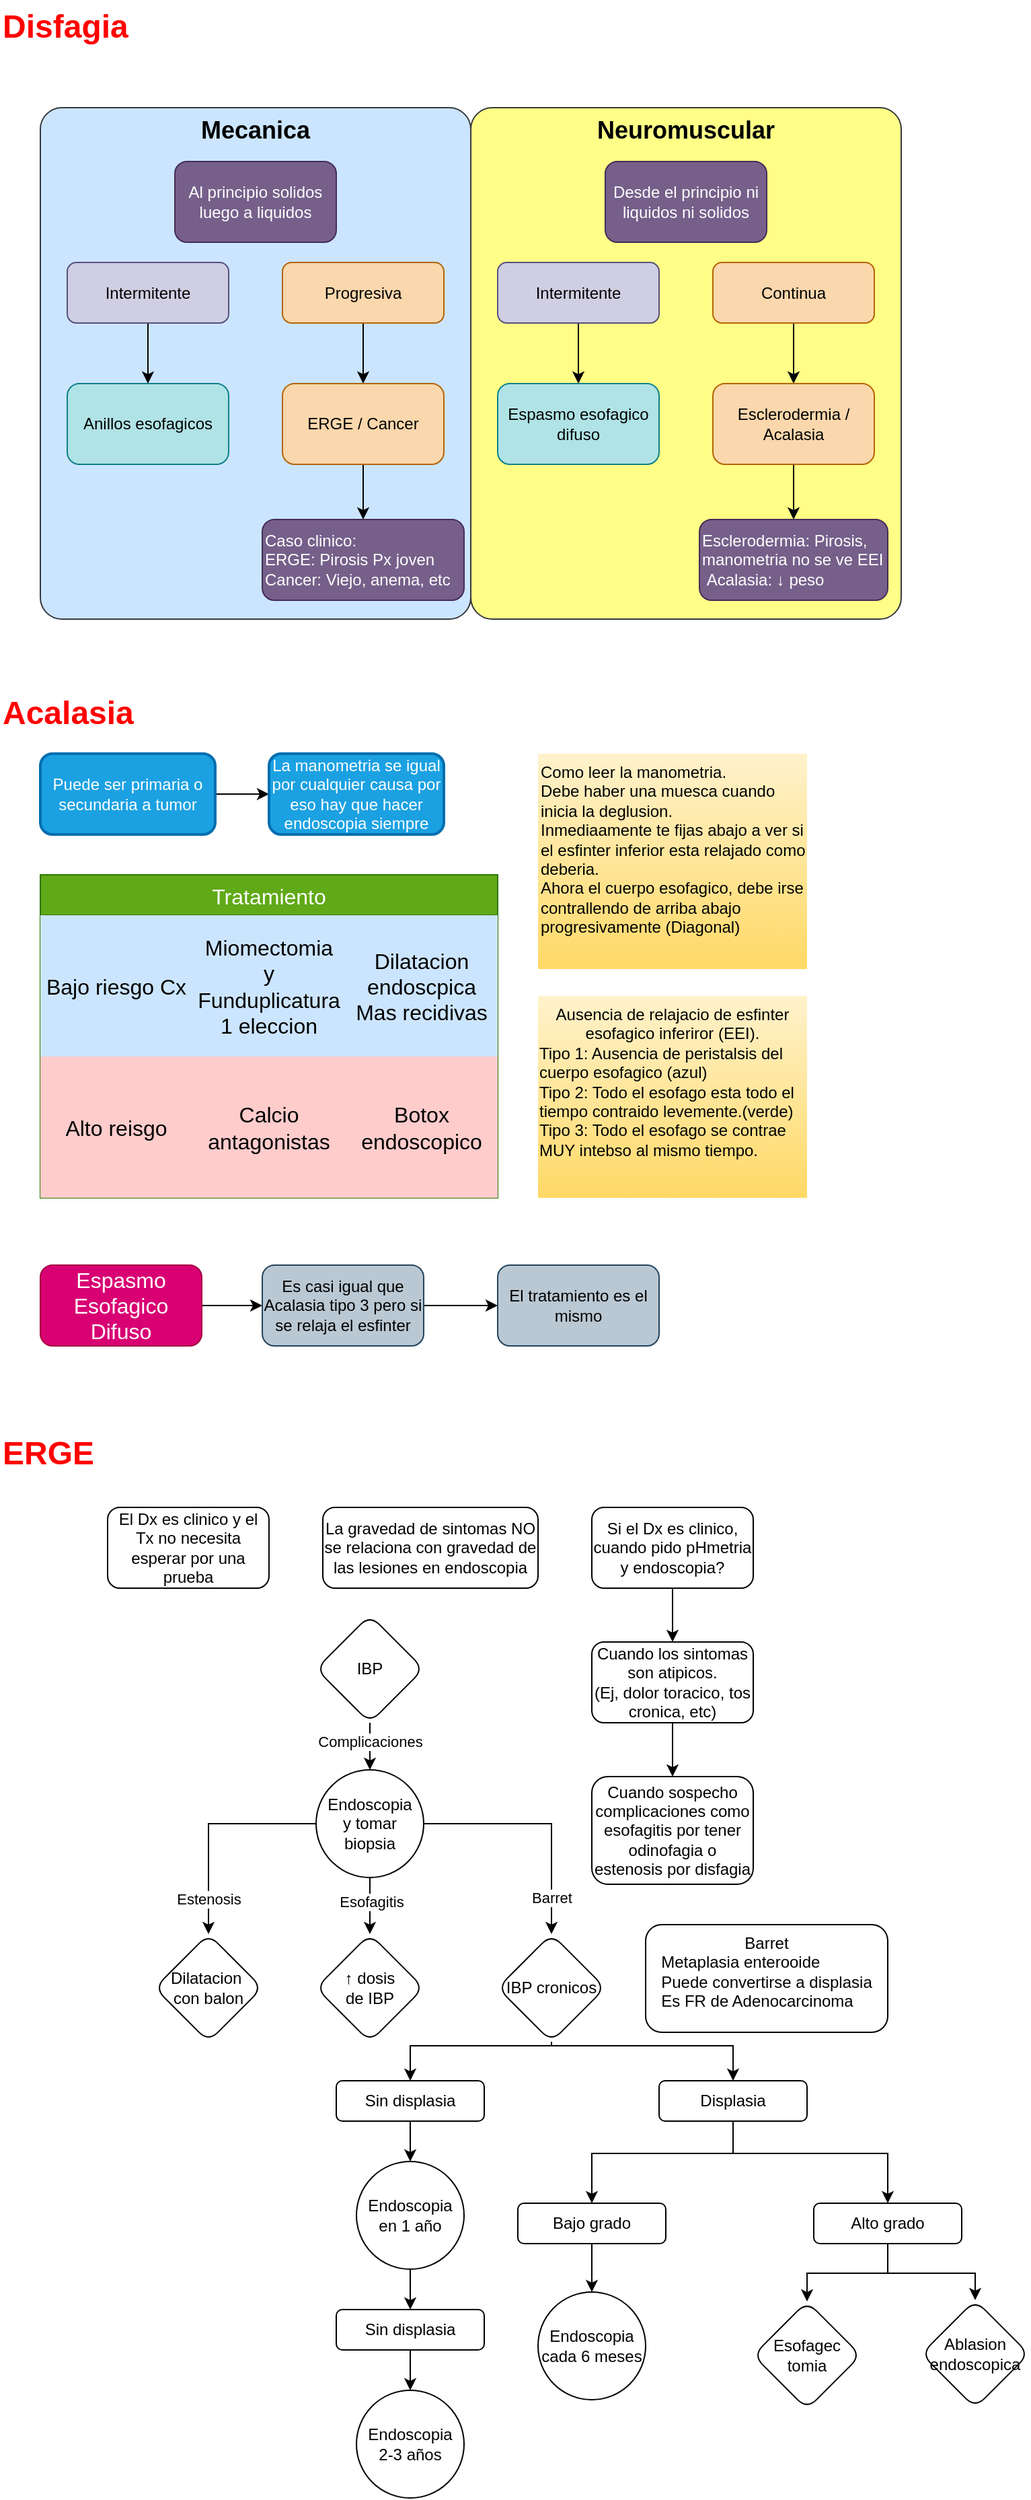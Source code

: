 <mxfile version="21.6.8" type="github">
  <diagram name="Page-1" id="vxQiwhmBXQwjBZL9es7v">
    <mxGraphModel dx="729" dy="748" grid="1" gridSize="10" guides="1" tooltips="1" connect="1" arrows="1" fold="1" page="1" pageScale="1" pageWidth="850" pageHeight="1100" math="0" shadow="0">
      <root>
        <mxCell id="0" />
        <mxCell id="1" parent="0" />
        <mxCell id="oNGUDVq2gTV8FD3QDTzs-1" value="Disfagia" style="text;strokeColor=none;fillColor=none;html=1;fontSize=24;fontStyle=1;verticalAlign=middle;align=left;fontColor=#FF0000;" vertex="1" parent="1">
          <mxGeometry x="40" y="40" width="200" height="40" as="geometry" />
        </mxCell>
        <mxCell id="oNGUDVq2gTV8FD3QDTzs-2" value="Mecanica" style="rounded=1;whiteSpace=wrap;html=1;fontSize=18;strokeColor=#36393d;fillColor=#cce5ff;verticalAlign=top;fontStyle=1;arcSize=5;" vertex="1" parent="1">
          <mxGeometry x="70" y="120" width="320" height="380" as="geometry" />
        </mxCell>
        <mxCell id="oNGUDVq2gTV8FD3QDTzs-3" value="Neuromuscular" style="rounded=1;whiteSpace=wrap;html=1;fontSize=18;strokeColor=#36393d;fillColor=#ffff88;verticalAlign=top;fontStyle=1;arcSize=5;" vertex="1" parent="1">
          <mxGeometry x="390" y="120" width="320" height="380" as="geometry" />
        </mxCell>
        <mxCell id="oNGUDVq2gTV8FD3QDTzs-10" value="" style="edgeStyle=orthogonalEdgeStyle;rounded=0;orthogonalLoop=1;jettySize=auto;html=1;" edge="1" parent="1" source="oNGUDVq2gTV8FD3QDTzs-5" target="oNGUDVq2gTV8FD3QDTzs-9">
          <mxGeometry relative="1" as="geometry" />
        </mxCell>
        <mxCell id="oNGUDVq2gTV8FD3QDTzs-5" value="Intermitente" style="rounded=1;whiteSpace=wrap;html=1;fillColor=#d0cee2;strokeColor=#56517e;" vertex="1" parent="1">
          <mxGeometry x="90" y="235" width="120" height="45" as="geometry" />
        </mxCell>
        <mxCell id="oNGUDVq2gTV8FD3QDTzs-12" value="" style="edgeStyle=orthogonalEdgeStyle;rounded=0;orthogonalLoop=1;jettySize=auto;html=1;" edge="1" parent="1" source="oNGUDVq2gTV8FD3QDTzs-6" target="oNGUDVq2gTV8FD3QDTzs-11">
          <mxGeometry relative="1" as="geometry" />
        </mxCell>
        <mxCell id="oNGUDVq2gTV8FD3QDTzs-6" value="Progresiva" style="rounded=1;whiteSpace=wrap;html=1;fillColor=#fad7ac;strokeColor=#b46504;" vertex="1" parent="1">
          <mxGeometry x="250" y="235" width="120" height="45" as="geometry" />
        </mxCell>
        <mxCell id="oNGUDVq2gTV8FD3QDTzs-16" value="" style="edgeStyle=orthogonalEdgeStyle;rounded=0;orthogonalLoop=1;jettySize=auto;html=1;" edge="1" parent="1" source="oNGUDVq2gTV8FD3QDTzs-7" target="oNGUDVq2gTV8FD3QDTzs-15">
          <mxGeometry relative="1" as="geometry" />
        </mxCell>
        <mxCell id="oNGUDVq2gTV8FD3QDTzs-7" value="Intermitente" style="rounded=1;whiteSpace=wrap;html=1;fillColor=#d0cee2;strokeColor=#56517e;" vertex="1" parent="1">
          <mxGeometry x="410" y="235" width="120" height="45" as="geometry" />
        </mxCell>
        <mxCell id="oNGUDVq2gTV8FD3QDTzs-18" value="" style="edgeStyle=orthogonalEdgeStyle;rounded=0;orthogonalLoop=1;jettySize=auto;html=1;" edge="1" parent="1" source="oNGUDVq2gTV8FD3QDTzs-8" target="oNGUDVq2gTV8FD3QDTzs-17">
          <mxGeometry relative="1" as="geometry" />
        </mxCell>
        <mxCell id="oNGUDVq2gTV8FD3QDTzs-8" value="Continua" style="rounded=1;whiteSpace=wrap;html=1;fillColor=#fad7ac;strokeColor=#b46504;" vertex="1" parent="1">
          <mxGeometry x="570" y="235" width="120" height="45" as="geometry" />
        </mxCell>
        <mxCell id="oNGUDVq2gTV8FD3QDTzs-9" value="Anillos esofagicos" style="rounded=1;whiteSpace=wrap;html=1;fillColor=#b0e3e6;strokeColor=#0e8088;" vertex="1" parent="1">
          <mxGeometry x="90" y="325" width="120" height="60" as="geometry" />
        </mxCell>
        <mxCell id="oNGUDVq2gTV8FD3QDTzs-14" value="" style="edgeStyle=orthogonalEdgeStyle;rounded=0;orthogonalLoop=1;jettySize=auto;html=1;" edge="1" parent="1" source="oNGUDVq2gTV8FD3QDTzs-11" target="oNGUDVq2gTV8FD3QDTzs-13">
          <mxGeometry relative="1" as="geometry" />
        </mxCell>
        <mxCell id="oNGUDVq2gTV8FD3QDTzs-11" value="ERGE / Cancer" style="rounded=1;whiteSpace=wrap;html=1;fillColor=#fad7ac;strokeColor=#b46504;" vertex="1" parent="1">
          <mxGeometry x="250" y="325" width="120" height="60" as="geometry" />
        </mxCell>
        <mxCell id="oNGUDVq2gTV8FD3QDTzs-13" value="Caso clinico:&lt;br&gt;ERGE: Pirosis Px joven&lt;br&gt;Cancer: Viejo, anema, etc" style="rounded=1;whiteSpace=wrap;html=1;align=left;fillColor=#76608a;fontColor=#ffffff;strokeColor=#432D57;" vertex="1" parent="1">
          <mxGeometry x="235" y="426" width="150" height="60" as="geometry" />
        </mxCell>
        <mxCell id="oNGUDVq2gTV8FD3QDTzs-15" value="Espasmo esofagico difuso" style="rounded=1;whiteSpace=wrap;html=1;fillColor=#b0e3e6;strokeColor=#0e8088;" vertex="1" parent="1">
          <mxGeometry x="410" y="325" width="120" height="60" as="geometry" />
        </mxCell>
        <mxCell id="oNGUDVq2gTV8FD3QDTzs-20" value="" style="edgeStyle=orthogonalEdgeStyle;rounded=0;orthogonalLoop=1;jettySize=auto;html=1;" edge="1" parent="1" source="oNGUDVq2gTV8FD3QDTzs-17" target="oNGUDVq2gTV8FD3QDTzs-19">
          <mxGeometry relative="1" as="geometry" />
        </mxCell>
        <mxCell id="oNGUDVq2gTV8FD3QDTzs-17" value="Esclerodermia / Acalasia" style="rounded=1;whiteSpace=wrap;html=1;fillColor=#fad7ac;strokeColor=#b46504;" vertex="1" parent="1">
          <mxGeometry x="570" y="325" width="120" height="60" as="geometry" />
        </mxCell>
        <mxCell id="oNGUDVq2gTV8FD3QDTzs-19" value="Esclerodermia: Pirosis, manometria no se ve EEI&lt;br&gt;&amp;nbsp;Acalasia: ↓ peso" style="rounded=1;whiteSpace=wrap;html=1;align=left;fillColor=#76608a;fontColor=#ffffff;strokeColor=#432D57;" vertex="1" parent="1">
          <mxGeometry x="560" y="426" width="140" height="60" as="geometry" />
        </mxCell>
        <mxCell id="oNGUDVq2gTV8FD3QDTzs-21" value="Al principio solidos luego a liquidos" style="rounded=1;whiteSpace=wrap;html=1;fillColor=#76608a;fontColor=#ffffff;strokeColor=#432D57;" vertex="1" parent="1">
          <mxGeometry x="170" y="160" width="120" height="60" as="geometry" />
        </mxCell>
        <mxCell id="oNGUDVq2gTV8FD3QDTzs-22" value="Desde el principio ni liquidos ni solidos" style="rounded=1;whiteSpace=wrap;html=1;fillColor=#76608a;fontColor=#ffffff;strokeColor=#432D57;" vertex="1" parent="1">
          <mxGeometry x="490" y="160" width="120" height="60" as="geometry" />
        </mxCell>
        <mxCell id="oNGUDVq2gTV8FD3QDTzs-24" value="Acalasia" style="text;strokeColor=none;fillColor=none;html=1;fontSize=24;fontStyle=1;verticalAlign=middle;align=left;fontColor=#FF0000;" vertex="1" parent="1">
          <mxGeometry x="40" y="550" width="200" height="40" as="geometry" />
        </mxCell>
        <mxCell id="oNGUDVq2gTV8FD3QDTzs-27" value="" style="edgeStyle=orthogonalEdgeStyle;rounded=0;orthogonalLoop=1;jettySize=auto;html=1;" edge="1" parent="1" source="oNGUDVq2gTV8FD3QDTzs-25" target="oNGUDVq2gTV8FD3QDTzs-26">
          <mxGeometry relative="1" as="geometry" />
        </mxCell>
        <mxCell id="oNGUDVq2gTV8FD3QDTzs-25" value="Puede ser primaria o secundaria a tumor" style="rounded=1;whiteSpace=wrap;html=1;fillColor=#1ba1e2;fontColor=#ffffff;strokeColor=#006EAF;strokeWidth=2;" vertex="1" parent="1">
          <mxGeometry x="70" y="600" width="130" height="60" as="geometry" />
        </mxCell>
        <mxCell id="oNGUDVq2gTV8FD3QDTzs-26" value="La manometria se igual por cualquier causa por eso hay que hacer endoscopia siempre" style="rounded=1;whiteSpace=wrap;html=1;fillColor=#1ba1e2;fontColor=#ffffff;strokeColor=#006EAF;strokeWidth=2;" vertex="1" parent="1">
          <mxGeometry x="240" y="600" width="130" height="60" as="geometry" />
        </mxCell>
        <mxCell id="oNGUDVq2gTV8FD3QDTzs-28" value="Como leer la manometria.&lt;br&gt;Debe haber una muesca cuando inicia la deglusion.&lt;br&gt;Inmediaamente te fijas abajo a ver si el esfinter inferior esta relajado como deberia.&lt;br&gt;Ahora el cuerpo esofagico, debe irse contrallendo de arriba abajo progresivamente (Diagonal)" style="rounded=0;whiteSpace=wrap;html=1;verticalAlign=top;align=left;fillColor=#fff2cc;gradientColor=#ffd966;strokeColor=none;" vertex="1" parent="1">
          <mxGeometry x="440" y="600" width="200" height="160" as="geometry" />
        </mxCell>
        <mxCell id="oNGUDVq2gTV8FD3QDTzs-30" value="Ausencia de relajacio de esfinter esofagico inferiror (EEI).&lt;br&gt;&lt;div style=&quot;text-align: left;&quot;&gt;&lt;span style=&quot;background-color: initial;&quot;&gt;Tipo 1: Ausencia de peristalsis del cuerpo esofagico (azul)&lt;/span&gt;&lt;/div&gt;&lt;div style=&quot;text-align: left;&quot;&gt;&lt;span style=&quot;background-color: initial;&quot;&gt;Tipo 2: Todo el esofago esta todo el tiempo contraido levemente.(verde)&lt;/span&gt;&lt;/div&gt;&lt;div style=&quot;text-align: left;&quot;&gt;&lt;span style=&quot;background-color: initial;&quot;&gt;Tipo 3: Todo el esofago se contrae MUY intebso al mismo tiempo.&lt;/span&gt;&lt;/div&gt;" style="rounded=0;whiteSpace=wrap;html=1;verticalAlign=top;fillColor=#fff2cc;gradientColor=#ffd966;strokeColor=none;" vertex="1" parent="1">
          <mxGeometry x="440" y="780" width="200" height="150" as="geometry" />
        </mxCell>
        <mxCell id="oNGUDVq2gTV8FD3QDTzs-31" value="Tratamiento" style="shape=table;startSize=30;container=1;collapsible=0;childLayout=tableLayout;strokeColor=#2D7600;fontSize=16;fillColor=#60a917;fontColor=#ffffff;" vertex="1" parent="1">
          <mxGeometry x="70" y="690" width="340" height="240" as="geometry" />
        </mxCell>
        <mxCell id="oNGUDVq2gTV8FD3QDTzs-32" value="" style="shape=tableRow;horizontal=0;startSize=0;swimlaneHead=0;swimlaneBody=0;strokeColor=inherit;top=0;left=0;bottom=0;right=0;collapsible=0;dropTarget=0;fillColor=none;points=[[0,0.5],[1,0.5]];portConstraint=eastwest;fontSize=16;" vertex="1" parent="oNGUDVq2gTV8FD3QDTzs-31">
          <mxGeometry y="30" width="340" height="105" as="geometry" />
        </mxCell>
        <mxCell id="oNGUDVq2gTV8FD3QDTzs-33" value="Bajo riesgo Cx" style="shape=partialRectangle;html=1;whiteSpace=wrap;connectable=0;strokeColor=#36393d;overflow=hidden;fillColor=#cce5ff;top=0;left=0;bottom=0;right=0;pointerEvents=1;fontSize=16;" vertex="1" parent="oNGUDVq2gTV8FD3QDTzs-32">
          <mxGeometry width="113" height="105" as="geometry">
            <mxRectangle width="113" height="105" as="alternateBounds" />
          </mxGeometry>
        </mxCell>
        <mxCell id="oNGUDVq2gTV8FD3QDTzs-34" value="Miomectomia&lt;br&gt;y Funduplicatura&lt;br&gt;1 eleccion" style="shape=partialRectangle;html=1;whiteSpace=wrap;connectable=0;strokeColor=#36393d;overflow=hidden;fillColor=#cce5ff;top=0;left=0;bottom=0;right=0;pointerEvents=1;fontSize=16;" vertex="1" parent="oNGUDVq2gTV8FD3QDTzs-32">
          <mxGeometry x="113" width="114" height="105" as="geometry">
            <mxRectangle width="114" height="105" as="alternateBounds" />
          </mxGeometry>
        </mxCell>
        <mxCell id="oNGUDVq2gTV8FD3QDTzs-47" value="Dilatacion endoscpica&lt;br&gt;Mas recidivas" style="shape=partialRectangle;html=1;whiteSpace=wrap;connectable=0;strokeColor=#36393d;overflow=hidden;fillColor=#cce5ff;top=0;left=0;bottom=0;right=0;pointerEvents=1;fontSize=16;" vertex="1" parent="oNGUDVq2gTV8FD3QDTzs-32">
          <mxGeometry x="227" width="113" height="105" as="geometry">
            <mxRectangle width="113" height="105" as="alternateBounds" />
          </mxGeometry>
        </mxCell>
        <mxCell id="oNGUDVq2gTV8FD3QDTzs-36" value="" style="shape=tableRow;horizontal=0;startSize=0;swimlaneHead=0;swimlaneBody=0;strokeColor=inherit;top=0;left=0;bottom=0;right=0;collapsible=0;dropTarget=0;fillColor=none;points=[[0,0.5],[1,0.5]];portConstraint=eastwest;fontSize=16;" vertex="1" parent="oNGUDVq2gTV8FD3QDTzs-31">
          <mxGeometry y="135" width="340" height="105" as="geometry" />
        </mxCell>
        <mxCell id="oNGUDVq2gTV8FD3QDTzs-37" value="Alto reisgo" style="shape=partialRectangle;html=1;whiteSpace=wrap;connectable=0;strokeColor=#36393d;overflow=hidden;fillColor=#ffcccc;top=0;left=0;bottom=0;right=0;pointerEvents=1;fontSize=16;" vertex="1" parent="oNGUDVq2gTV8FD3QDTzs-36">
          <mxGeometry width="113" height="105" as="geometry">
            <mxRectangle width="113" height="105" as="alternateBounds" />
          </mxGeometry>
        </mxCell>
        <mxCell id="oNGUDVq2gTV8FD3QDTzs-38" value="Calcio antagonistas" style="shape=partialRectangle;html=1;whiteSpace=wrap;connectable=0;strokeColor=#36393d;overflow=hidden;fillColor=#ffcccc;top=0;left=0;bottom=0;right=0;pointerEvents=1;fontSize=16;" vertex="1" parent="oNGUDVq2gTV8FD3QDTzs-36">
          <mxGeometry x="113" width="114" height="105" as="geometry">
            <mxRectangle width="114" height="105" as="alternateBounds" />
          </mxGeometry>
        </mxCell>
        <mxCell id="oNGUDVq2gTV8FD3QDTzs-48" value="Botox endoscopico" style="shape=partialRectangle;html=1;whiteSpace=wrap;connectable=0;strokeColor=#36393d;overflow=hidden;fillColor=#ffcccc;top=0;left=0;bottom=0;right=0;pointerEvents=1;fontSize=16;" vertex="1" parent="oNGUDVq2gTV8FD3QDTzs-36">
          <mxGeometry x="227" width="113" height="105" as="geometry">
            <mxRectangle width="113" height="105" as="alternateBounds" />
          </mxGeometry>
        </mxCell>
        <mxCell id="oNGUDVq2gTV8FD3QDTzs-51" value="" style="edgeStyle=orthogonalEdgeStyle;rounded=0;orthogonalLoop=1;jettySize=auto;html=1;" edge="1" parent="1" source="oNGUDVq2gTV8FD3QDTzs-49" target="oNGUDVq2gTV8FD3QDTzs-50">
          <mxGeometry relative="1" as="geometry" />
        </mxCell>
        <mxCell id="oNGUDVq2gTV8FD3QDTzs-49" value="Espasmo Esofagico Difuso" style="rounded=1;whiteSpace=wrap;html=1;fontSize=16;fillColor=#d80073;fontColor=#ffffff;strokeColor=#A50040;" vertex="1" parent="1">
          <mxGeometry x="70" y="980" width="120" height="60" as="geometry" />
        </mxCell>
        <mxCell id="oNGUDVq2gTV8FD3QDTzs-53" value="" style="edgeStyle=orthogonalEdgeStyle;rounded=0;orthogonalLoop=1;jettySize=auto;html=1;" edge="1" parent="1" source="oNGUDVq2gTV8FD3QDTzs-50" target="oNGUDVq2gTV8FD3QDTzs-52">
          <mxGeometry relative="1" as="geometry" />
        </mxCell>
        <mxCell id="oNGUDVq2gTV8FD3QDTzs-50" value="Es casi igual que Acalasia tipo 3 pero si se relaja el esfinter" style="rounded=1;whiteSpace=wrap;html=1;fillColor=#bac8d3;strokeColor=#23445d;" vertex="1" parent="1">
          <mxGeometry x="235" y="980" width="120" height="60" as="geometry" />
        </mxCell>
        <mxCell id="oNGUDVq2gTV8FD3QDTzs-52" value="El tratamiento es el mismo" style="rounded=1;whiteSpace=wrap;html=1;fillColor=#bac8d3;strokeColor=#23445d;" vertex="1" parent="1">
          <mxGeometry x="410" y="980" width="120" height="60" as="geometry" />
        </mxCell>
        <mxCell id="oNGUDVq2gTV8FD3QDTzs-54" value="ERGE" style="text;strokeColor=none;fillColor=none;html=1;fontSize=24;fontStyle=1;verticalAlign=middle;align=left;fontColor=#FF0000;" vertex="1" parent="1">
          <mxGeometry x="40" y="1100" width="200" height="40" as="geometry" />
        </mxCell>
        <mxCell id="oNGUDVq2gTV8FD3QDTzs-56" value="El Dx es clinico y el Tx no necesita esperar por una prueba" style="rounded=1;whiteSpace=wrap;html=1;" vertex="1" parent="1">
          <mxGeometry x="120" y="1160" width="120" height="60" as="geometry" />
        </mxCell>
        <mxCell id="oNGUDVq2gTV8FD3QDTzs-57" value="La gravedad de sintomas NO se relaciona con gravedad de las lesiones en endoscopia" style="rounded=1;whiteSpace=wrap;html=1;" vertex="1" parent="1">
          <mxGeometry x="280" y="1160" width="160" height="60" as="geometry" />
        </mxCell>
        <mxCell id="oNGUDVq2gTV8FD3QDTzs-60" value="" style="edgeStyle=orthogonalEdgeStyle;rounded=0;orthogonalLoop=1;jettySize=auto;html=1;" edge="1" parent="1" source="oNGUDVq2gTV8FD3QDTzs-58" target="oNGUDVq2gTV8FD3QDTzs-59">
          <mxGeometry relative="1" as="geometry" />
        </mxCell>
        <mxCell id="oNGUDVq2gTV8FD3QDTzs-58" value="Si el Dx es clinico, cuando pido pHmetria y endoscopia?" style="rounded=1;whiteSpace=wrap;html=1;" vertex="1" parent="1">
          <mxGeometry x="480" y="1160" width="120" height="60" as="geometry" />
        </mxCell>
        <mxCell id="oNGUDVq2gTV8FD3QDTzs-62" value="" style="edgeStyle=orthogonalEdgeStyle;rounded=0;orthogonalLoop=1;jettySize=auto;html=1;" edge="1" parent="1" source="oNGUDVq2gTV8FD3QDTzs-59" target="oNGUDVq2gTV8FD3QDTzs-61">
          <mxGeometry relative="1" as="geometry" />
        </mxCell>
        <mxCell id="oNGUDVq2gTV8FD3QDTzs-59" value="Cuando los sintomas son atipicos. &lt;br&gt;(Ej, dolor toracico, tos cronica, etc)" style="rounded=1;whiteSpace=wrap;html=1;" vertex="1" parent="1">
          <mxGeometry x="480" y="1260" width="120" height="60" as="geometry" />
        </mxCell>
        <mxCell id="oNGUDVq2gTV8FD3QDTzs-61" value="Cuando sospecho complicaciones como esofagitis por tener odinofagia o estenosis por disfagia" style="rounded=1;whiteSpace=wrap;html=1;" vertex="1" parent="1">
          <mxGeometry x="480" y="1360" width="120" height="80" as="geometry" />
        </mxCell>
        <mxCell id="oNGUDVq2gTV8FD3QDTzs-63" value="IBP" style="rhombus;whiteSpace=wrap;html=1;rounded=1;" vertex="1" parent="1">
          <mxGeometry x="275" y="1240" width="80" height="80" as="geometry" />
        </mxCell>
        <mxCell id="oNGUDVq2gTV8FD3QDTzs-102" style="edgeStyle=orthogonalEdgeStyle;rounded=0;orthogonalLoop=1;jettySize=auto;html=1;entryX=0.5;entryY=0;entryDx=0;entryDy=0;" edge="1" parent="1" source="oNGUDVq2gTV8FD3QDTzs-65" target="oNGUDVq2gTV8FD3QDTzs-82">
          <mxGeometry relative="1" as="geometry">
            <Array as="points">
              <mxPoint x="450" y="1560" />
              <mxPoint x="345" y="1560" />
            </Array>
          </mxGeometry>
        </mxCell>
        <mxCell id="oNGUDVq2gTV8FD3QDTzs-103" style="edgeStyle=orthogonalEdgeStyle;rounded=0;orthogonalLoop=1;jettySize=auto;html=1;entryX=0.5;entryY=0;entryDx=0;entryDy=0;" edge="1" parent="1" source="oNGUDVq2gTV8FD3QDTzs-65" target="oNGUDVq2gTV8FD3QDTzs-83">
          <mxGeometry relative="1" as="geometry">
            <Array as="points">
              <mxPoint x="450" y="1560" />
              <mxPoint x="585" y="1560" />
            </Array>
          </mxGeometry>
        </mxCell>
        <mxCell id="oNGUDVq2gTV8FD3QDTzs-65" value="IBP cronicos" style="rhombus;whiteSpace=wrap;html=1;rounded=1;" vertex="1" parent="1">
          <mxGeometry x="410" y="1477" width="80" height="80" as="geometry" />
        </mxCell>
        <mxCell id="oNGUDVq2gTV8FD3QDTzs-68" value="Dilatacion&amp;nbsp;&lt;br&gt;con balon" style="rhombus;whiteSpace=wrap;html=1;rounded=1;direction=south;" vertex="1" parent="1">
          <mxGeometry x="155" y="1477" width="80" height="80" as="geometry" />
        </mxCell>
        <mxCell id="oNGUDVq2gTV8FD3QDTzs-72" value="" style="edgeStyle=orthogonalEdgeStyle;rounded=0;orthogonalLoop=1;jettySize=auto;html=1;" edge="1" parent="1" source="oNGUDVq2gTV8FD3QDTzs-63" target="oNGUDVq2gTV8FD3QDTzs-71">
          <mxGeometry relative="1" as="geometry">
            <mxPoint x="315" y="1305" as="sourcePoint" />
            <mxPoint x="245" y="1565" as="targetPoint" />
          </mxGeometry>
        </mxCell>
        <mxCell id="oNGUDVq2gTV8FD3QDTzs-105" value="Complicaciones" style="edgeLabel;html=1;align=center;verticalAlign=middle;resizable=0;points=[];" vertex="1" connectable="0" parent="oNGUDVq2gTV8FD3QDTzs-72">
          <mxGeometry x="-0.378" relative="1" as="geometry">
            <mxPoint as="offset" />
          </mxGeometry>
        </mxCell>
        <mxCell id="oNGUDVq2gTV8FD3QDTzs-74" value="" style="edgeStyle=orthogonalEdgeStyle;rounded=0;orthogonalLoop=1;jettySize=auto;html=1;" edge="1" parent="1" source="oNGUDVq2gTV8FD3QDTzs-71" target="oNGUDVq2gTV8FD3QDTzs-68">
          <mxGeometry relative="1" as="geometry" />
        </mxCell>
        <mxCell id="oNGUDVq2gTV8FD3QDTzs-106" value="Estenosis" style="edgeLabel;html=1;align=center;verticalAlign=middle;resizable=0;points=[];" vertex="1" connectable="0" parent="oNGUDVq2gTV8FD3QDTzs-74">
          <mxGeometry x="0.559" relative="1" as="geometry">
            <mxPoint y="9" as="offset" />
          </mxGeometry>
        </mxCell>
        <mxCell id="oNGUDVq2gTV8FD3QDTzs-75" value="" style="edgeStyle=orthogonalEdgeStyle;rounded=0;orthogonalLoop=1;jettySize=auto;html=1;" edge="1" parent="1" source="oNGUDVq2gTV8FD3QDTzs-71" target="oNGUDVq2gTV8FD3QDTzs-65">
          <mxGeometry relative="1" as="geometry" />
        </mxCell>
        <mxCell id="oNGUDVq2gTV8FD3QDTzs-104" value="Barret" style="edgeLabel;html=1;align=center;verticalAlign=middle;resizable=0;points=[];" vertex="1" connectable="0" parent="oNGUDVq2gTV8FD3QDTzs-75">
          <mxGeometry x="0.65" y="2" relative="1" as="geometry">
            <mxPoint x="-2" y="4" as="offset" />
          </mxGeometry>
        </mxCell>
        <mxCell id="oNGUDVq2gTV8FD3QDTzs-79" value="" style="edgeStyle=orthogonalEdgeStyle;rounded=0;orthogonalLoop=1;jettySize=auto;html=1;" edge="1" parent="1" source="oNGUDVq2gTV8FD3QDTzs-71" target="oNGUDVq2gTV8FD3QDTzs-78">
          <mxGeometry relative="1" as="geometry" />
        </mxCell>
        <mxCell id="oNGUDVq2gTV8FD3QDTzs-80" value="Esofagitis" style="edgeLabel;html=1;align=center;verticalAlign=middle;resizable=0;points=[];" vertex="1" connectable="0" parent="oNGUDVq2gTV8FD3QDTzs-79">
          <mxGeometry x="-0.176" y="1" relative="1" as="geometry">
            <mxPoint as="offset" />
          </mxGeometry>
        </mxCell>
        <mxCell id="oNGUDVq2gTV8FD3QDTzs-71" value="Endoscopia&lt;br&gt;y tomar biopsia" style="ellipse;whiteSpace=wrap;html=1;aspect=fixed;" vertex="1" parent="1">
          <mxGeometry x="275" y="1355" width="80" height="80" as="geometry" />
        </mxCell>
        <mxCell id="oNGUDVq2gTV8FD3QDTzs-78" value="↑ dosis &lt;br&gt;de IBP" style="rhombus;whiteSpace=wrap;html=1;rounded=1;" vertex="1" parent="1">
          <mxGeometry x="275" y="1477" width="80" height="80" as="geometry" />
        </mxCell>
        <mxCell id="oNGUDVq2gTV8FD3QDTzs-81" value="Barret&lt;br&gt;&lt;div style=&quot;text-align: left;&quot;&gt;&lt;span style=&quot;background-color: initial;&quot;&gt;Metaplasia enterooide&lt;/span&gt;&lt;/div&gt;&lt;div style=&quot;text-align: left;&quot;&gt;&lt;span style=&quot;background-color: initial;&quot;&gt;Puede convertirse a displasia&lt;/span&gt;&lt;/div&gt;&lt;div style=&quot;text-align: left;&quot;&gt;&lt;span style=&quot;background-color: initial;&quot;&gt;Es FR de Adenocarcinoma&lt;/span&gt;&lt;/div&gt;" style="rounded=1;whiteSpace=wrap;html=1;verticalAlign=top;" vertex="1" parent="1">
          <mxGeometry x="520" y="1470" width="180" height="80" as="geometry" />
        </mxCell>
        <mxCell id="oNGUDVq2gTV8FD3QDTzs-87" value="" style="edgeStyle=orthogonalEdgeStyle;rounded=0;orthogonalLoop=1;jettySize=auto;html=1;" edge="1" parent="1" source="oNGUDVq2gTV8FD3QDTzs-82" target="oNGUDVq2gTV8FD3QDTzs-86">
          <mxGeometry relative="1" as="geometry" />
        </mxCell>
        <mxCell id="oNGUDVq2gTV8FD3QDTzs-82" value="Sin displasia" style="rounded=1;whiteSpace=wrap;html=1;" vertex="1" parent="1">
          <mxGeometry x="290" y="1586" width="110" height="30" as="geometry" />
        </mxCell>
        <mxCell id="oNGUDVq2gTV8FD3QDTzs-93" value="" style="edgeStyle=orthogonalEdgeStyle;rounded=0;orthogonalLoop=1;jettySize=auto;html=1;" edge="1" parent="1" source="oNGUDVq2gTV8FD3QDTzs-83" target="oNGUDVq2gTV8FD3QDTzs-92">
          <mxGeometry relative="1" as="geometry">
            <Array as="points">
              <mxPoint x="585" y="1640" />
              <mxPoint x="480" y="1640" />
            </Array>
          </mxGeometry>
        </mxCell>
        <mxCell id="oNGUDVq2gTV8FD3QDTzs-97" value="" style="edgeStyle=orthogonalEdgeStyle;rounded=0;orthogonalLoop=1;jettySize=auto;html=1;" edge="1" parent="1" source="oNGUDVq2gTV8FD3QDTzs-83" target="oNGUDVq2gTV8FD3QDTzs-96">
          <mxGeometry relative="1" as="geometry">
            <Array as="points">
              <mxPoint x="585" y="1640" />
              <mxPoint x="700" y="1640" />
            </Array>
          </mxGeometry>
        </mxCell>
        <mxCell id="oNGUDVq2gTV8FD3QDTzs-83" value="Displasia" style="rounded=1;whiteSpace=wrap;html=1;" vertex="1" parent="1">
          <mxGeometry x="530" y="1586" width="110" height="30" as="geometry" />
        </mxCell>
        <mxCell id="oNGUDVq2gTV8FD3QDTzs-89" value="" style="edgeStyle=orthogonalEdgeStyle;rounded=0;orthogonalLoop=1;jettySize=auto;html=1;" edge="1" parent="1" source="oNGUDVq2gTV8FD3QDTzs-86" target="oNGUDVq2gTV8FD3QDTzs-88">
          <mxGeometry relative="1" as="geometry" />
        </mxCell>
        <mxCell id="oNGUDVq2gTV8FD3QDTzs-86" value="Endoscopia en 1 año" style="ellipse;whiteSpace=wrap;html=1;rounded=1;" vertex="1" parent="1">
          <mxGeometry x="305" y="1646" width="80" height="80" as="geometry" />
        </mxCell>
        <mxCell id="oNGUDVq2gTV8FD3QDTzs-91" value="" style="edgeStyle=orthogonalEdgeStyle;rounded=0;orthogonalLoop=1;jettySize=auto;html=1;" edge="1" parent="1" source="oNGUDVq2gTV8FD3QDTzs-88" target="oNGUDVq2gTV8FD3QDTzs-90">
          <mxGeometry relative="1" as="geometry" />
        </mxCell>
        <mxCell id="oNGUDVq2gTV8FD3QDTzs-88" value="Sin displasia" style="rounded=1;whiteSpace=wrap;html=1;" vertex="1" parent="1">
          <mxGeometry x="290" y="1756" width="110" height="30" as="geometry" />
        </mxCell>
        <mxCell id="oNGUDVq2gTV8FD3QDTzs-90" value="Endoscopia &lt;br&gt;2-3 años" style="ellipse;whiteSpace=wrap;html=1;rounded=1;" vertex="1" parent="1">
          <mxGeometry x="305" y="1816" width="80" height="80" as="geometry" />
        </mxCell>
        <mxCell id="oNGUDVq2gTV8FD3QDTzs-95" value="" style="edgeStyle=orthogonalEdgeStyle;rounded=0;orthogonalLoop=1;jettySize=auto;html=1;" edge="1" parent="1" source="oNGUDVq2gTV8FD3QDTzs-92" target="oNGUDVq2gTV8FD3QDTzs-94">
          <mxGeometry relative="1" as="geometry" />
        </mxCell>
        <mxCell id="oNGUDVq2gTV8FD3QDTzs-92" value="Bajo grado" style="rounded=1;whiteSpace=wrap;html=1;" vertex="1" parent="1">
          <mxGeometry x="425" y="1677" width="110" height="30" as="geometry" />
        </mxCell>
        <mxCell id="oNGUDVq2gTV8FD3QDTzs-94" value="Endoscopia cada 6 meses" style="ellipse;whiteSpace=wrap;html=1;rounded=1;" vertex="1" parent="1">
          <mxGeometry x="440" y="1743" width="80" height="80" as="geometry" />
        </mxCell>
        <mxCell id="oNGUDVq2gTV8FD3QDTzs-99" value="" style="edgeStyle=orthogonalEdgeStyle;rounded=0;orthogonalLoop=1;jettySize=auto;html=1;" edge="1" parent="1" source="oNGUDVq2gTV8FD3QDTzs-96" target="oNGUDVq2gTV8FD3QDTzs-98">
          <mxGeometry relative="1" as="geometry">
            <Array as="points">
              <mxPoint x="700" y="1729" />
              <mxPoint x="640" y="1729" />
            </Array>
          </mxGeometry>
        </mxCell>
        <mxCell id="oNGUDVq2gTV8FD3QDTzs-101" value="" style="edgeStyle=orthogonalEdgeStyle;rounded=0;orthogonalLoop=1;jettySize=auto;html=1;entryX=0.5;entryY=0;entryDx=0;entryDy=0;" edge="1" parent="1" target="oNGUDVq2gTV8FD3QDTzs-100">
          <mxGeometry relative="1" as="geometry">
            <mxPoint x="700" y="1722" as="sourcePoint" />
            <mxPoint x="765" y="1745" as="targetPoint" />
            <Array as="points">
              <mxPoint x="700" y="1729" />
              <mxPoint x="765" y="1729" />
            </Array>
          </mxGeometry>
        </mxCell>
        <mxCell id="oNGUDVq2gTV8FD3QDTzs-96" value="Alto grado" style="rounded=1;whiteSpace=wrap;html=1;" vertex="1" parent="1">
          <mxGeometry x="645" y="1677" width="110" height="30" as="geometry" />
        </mxCell>
        <mxCell id="oNGUDVq2gTV8FD3QDTzs-98" value="Esofagec&lt;br&gt;tomia" style="rhombus;whiteSpace=wrap;html=1;rounded=1;" vertex="1" parent="1">
          <mxGeometry x="600" y="1750" width="80" height="80" as="geometry" />
        </mxCell>
        <mxCell id="oNGUDVq2gTV8FD3QDTzs-100" value="Ablasion endoscopica" style="rhombus;whiteSpace=wrap;html=1;rounded=1;" vertex="1" parent="1">
          <mxGeometry x="725" y="1749" width="80" height="80" as="geometry" />
        </mxCell>
      </root>
    </mxGraphModel>
  </diagram>
</mxfile>
